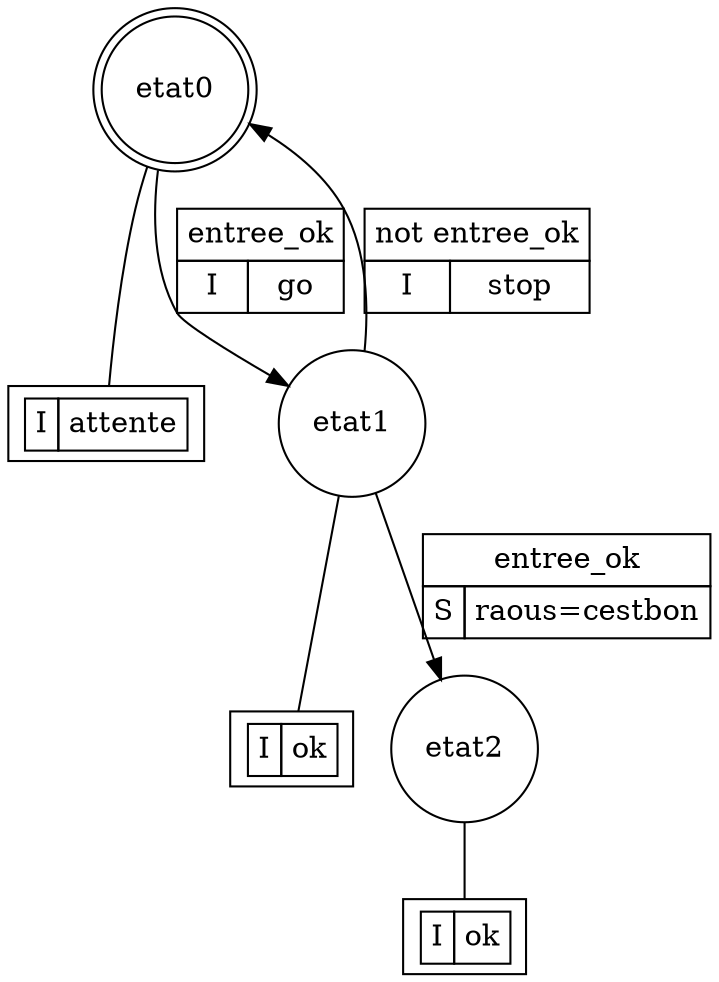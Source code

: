 ///////////////////////////////////////////////////////////////////////////////////////////////////////////
// Finite State Machine .dot diagram autogenerated by FsmProcess B. VANDEPORTAELE LAAS/CNRS 2016
///////////////////////////////////////////////////////////////////////////////////////////////////////////
digraph finite_state_machine {
    	//rankdir=LR;
    	size="10";
///////////////////////////////////////////////////////////////////////////////////////////////////////////
// Finite State Machine Name: fsm7
///////////////////////////////////////////////////////////////////////////////////////////////////////////
//////////////////display  states//////////////////
    	//State:
    	etat0 [shape=doublecircle, pos = "0,0!"];
    	//Action on state:
    	stateactionetat0  [shape=box,label=   <<TABLE BORDER="0" CELLBORDER="1" CELLSPACING="0" CELLPADDING="4">
    	    	<TR><TD>I</TD><TD>attente</TD> </TR>
    	    	</TABLE>>  ];
    	//attach the action on the state
    	etat0 ->stateactionetat0  [arrowhead=none]     ;
    	//State:
    	etat1 [shape=circle, pos = "0,5!"];
    	//Action on state:
    	stateactionetat1  [shape=box,label=   <<TABLE BORDER="0" CELLBORDER="1" CELLSPACING="0" CELLPADDING="4">
    	    	<TR><TD>I</TD><TD>ok</TD> </TR>
    	    	</TABLE>>  ];
    	//attach the action on the state
    	etat1 ->stateactionetat1  [arrowhead=none]     ;
    	//State:
    	etat2 [shape=circle,pos = "0,10!"];
    	//Action on state:
    	stateactionetat2  [shape=box,label=   <<TABLE BORDER="0" CELLBORDER="1" CELLSPACING="0" CELLPADDING="4">
    	    	<TR><TD>I</TD><TD>ok</TD> </TR>
    	    	</TABLE>>  ];
    	//attach the action on the state
    	etat2 ->stateactionetat2  [arrowhead=none]     ;
//////////////////display  transitions//////////////////
    	etat0 -> etat1[shape=box, label=  <<TABLE BORDER="0" CELLBORDER="1" CELLSPACING="0" CELLPADDING="4">
    	    	<TR>   <TD COLSPAN="2">entree_ok</TD> </TR>
    	    	<TR><TD>I</TD><TD>go</TD> </TR>
    	    	</TABLE>>  ];
    	etat1 -> etat0[shape=box, label=  <<TABLE BORDER="0" CELLBORDER="1" CELLSPACING="0" CELLPADDING="4">
    	    	<TR>   <TD COLSPAN="2">not entree_ok</TD> </TR>
    	    	<TR><TD>I</TD><TD>stop</TD> </TR>
    	    	</TABLE>>  ];
    	etat1 -> etat2[shape=box, label=  <<TABLE BORDER="0" CELLBORDER="1" CELLSPACING="0" CELLPADDING="4">
    	    	<TR>   <TD COLSPAN="2">entree_ok</TD> </TR>
    	    	<TR><TD>S</TD><TD>raous=cestbon</TD> </TR>
    	    	</TABLE>>  ];
}
